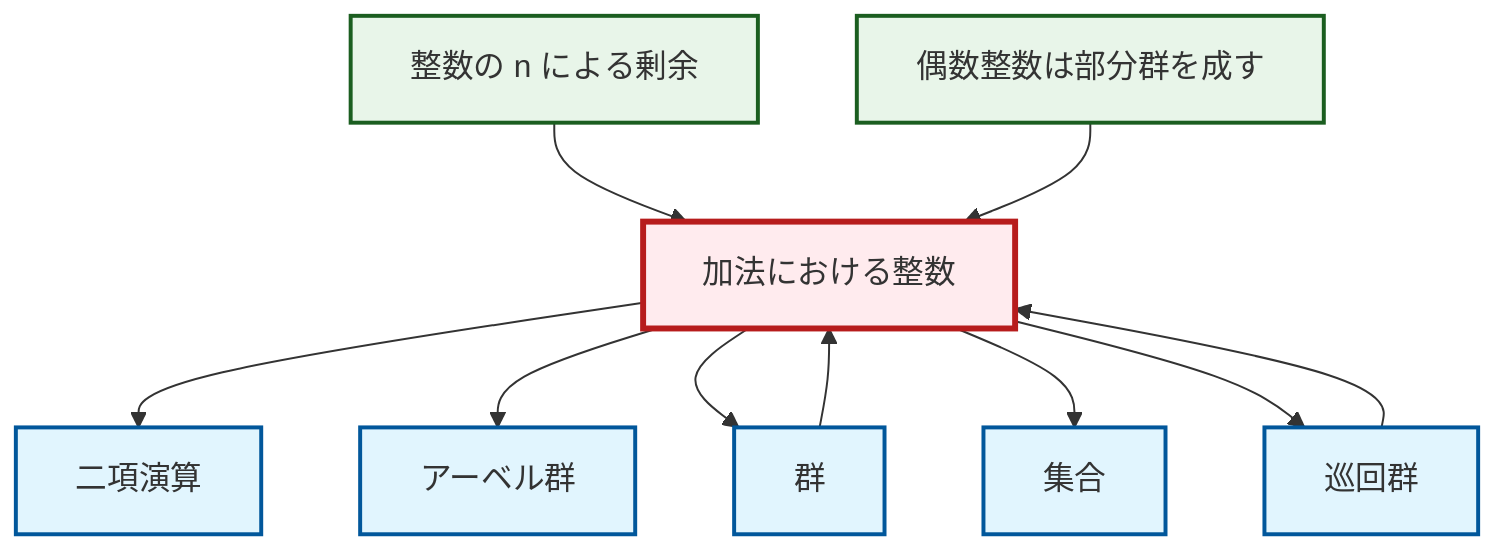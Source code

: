 graph TD
    classDef definition fill:#e1f5fe,stroke:#01579b,stroke-width:2px
    classDef theorem fill:#f3e5f5,stroke:#4a148c,stroke-width:2px
    classDef axiom fill:#fff3e0,stroke:#e65100,stroke-width:2px
    classDef example fill:#e8f5e9,stroke:#1b5e20,stroke-width:2px
    classDef current fill:#ffebee,stroke:#b71c1c,stroke-width:3px
    ex-integers-addition["加法における整数"]:::example
    ex-even-integers-subgroup["偶数整数は部分群を成す"]:::example
    def-cyclic-group["巡回群"]:::definition
    def-group["群"]:::definition
    ex-quotient-integers-mod-n["整数の n による剰余"]:::example
    def-binary-operation["二項演算"]:::definition
    def-set["集合"]:::definition
    def-abelian-group["アーベル群"]:::definition
    ex-integers-addition --> def-binary-operation
    ex-quotient-integers-mod-n --> ex-integers-addition
    def-group --> ex-integers-addition
    ex-integers-addition --> def-abelian-group
    ex-integers-addition --> def-group
    ex-integers-addition --> def-set
    ex-even-integers-subgroup --> ex-integers-addition
    ex-integers-addition --> def-cyclic-group
    def-cyclic-group --> ex-integers-addition
    class ex-integers-addition current